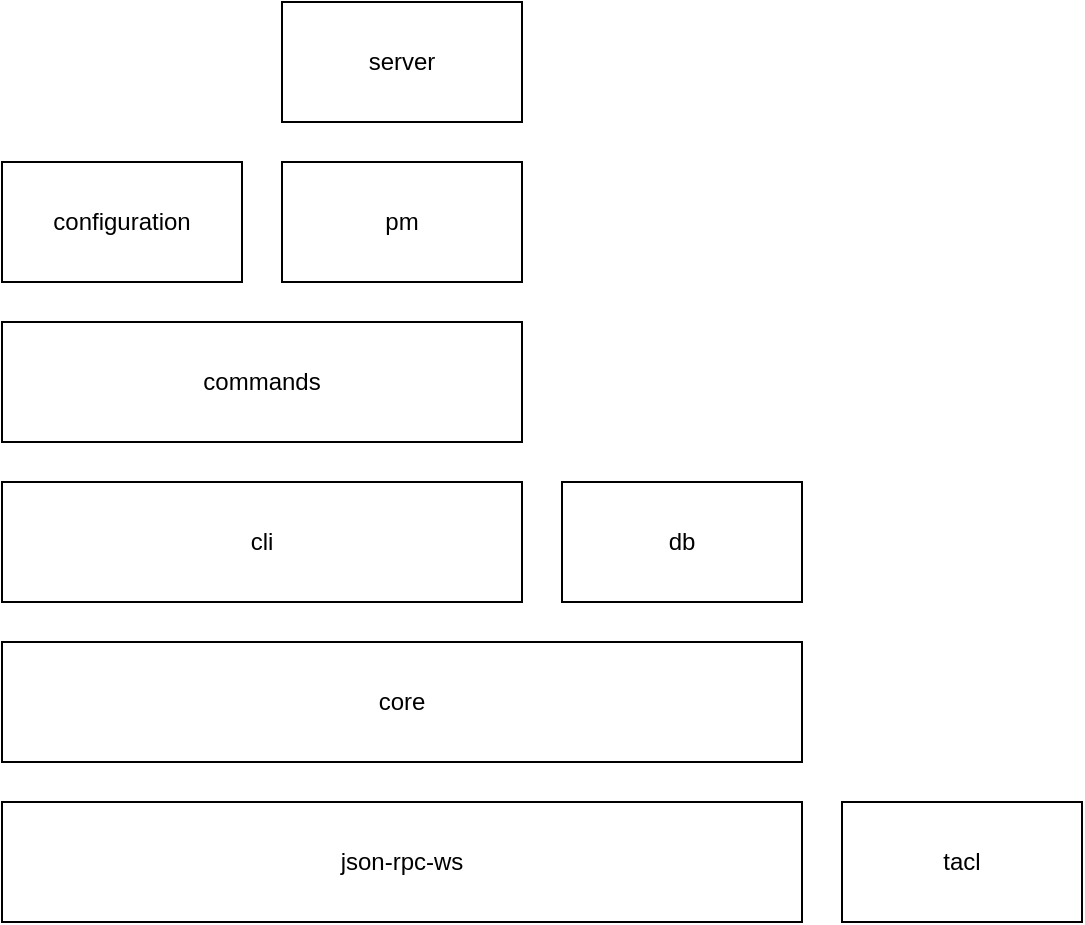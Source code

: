 <mxfile version="14.6.6" type="github">
  <diagram id="B-l9Juz3E8CRRNdyRUjM" name="Page-1">
    <mxGraphModel dx="1342" dy="802" grid="1" gridSize="10" guides="1" tooltips="1" connect="1" arrows="1" fold="1" page="1" pageScale="1" pageWidth="827" pageHeight="1169" math="0" shadow="0">
      <root>
        <mxCell id="0" />
        <mxCell id="1" parent="0" />
        <mxCell id="xnujD52PgQDPHaPjtpfM-1" value="cli" style="rounded=0;whiteSpace=wrap;html=1;" vertex="1" parent="1">
          <mxGeometry x="40" y="500" width="260" height="60" as="geometry" />
        </mxCell>
        <mxCell id="xnujD52PgQDPHaPjtpfM-2" value="core" style="rounded=0;whiteSpace=wrap;html=1;" vertex="1" parent="1">
          <mxGeometry x="40" y="580" width="400" height="60" as="geometry" />
        </mxCell>
        <mxCell id="xnujD52PgQDPHaPjtpfM-3" value="commands" style="rounded=0;whiteSpace=wrap;html=1;" vertex="1" parent="1">
          <mxGeometry x="40" y="420" width="260" height="60" as="geometry" />
        </mxCell>
        <mxCell id="xnujD52PgQDPHaPjtpfM-4" value="configuration" style="rounded=0;whiteSpace=wrap;html=1;" vertex="1" parent="1">
          <mxGeometry x="40" y="340" width="120" height="60" as="geometry" />
        </mxCell>
        <mxCell id="xnujD52PgQDPHaPjtpfM-5" value="json-rpc-ws" style="rounded=0;whiteSpace=wrap;html=1;" vertex="1" parent="1">
          <mxGeometry x="40" y="660" width="400" height="60" as="geometry" />
        </mxCell>
        <mxCell id="xnujD52PgQDPHaPjtpfM-6" value="db" style="rounded=0;whiteSpace=wrap;html=1;" vertex="1" parent="1">
          <mxGeometry x="320" y="500" width="120" height="60" as="geometry" />
        </mxCell>
        <mxCell id="xnujD52PgQDPHaPjtpfM-7" value="pm" style="rounded=0;whiteSpace=wrap;html=1;" vertex="1" parent="1">
          <mxGeometry x="180" y="340" width="120" height="60" as="geometry" />
        </mxCell>
        <mxCell id="xnujD52PgQDPHaPjtpfM-8" value="server" style="rounded=0;whiteSpace=wrap;html=1;" vertex="1" parent="1">
          <mxGeometry x="180" y="260" width="120" height="60" as="geometry" />
        </mxCell>
        <mxCell id="xnujD52PgQDPHaPjtpfM-9" value="tacl" style="rounded=0;whiteSpace=wrap;html=1;" vertex="1" parent="1">
          <mxGeometry x="460" y="660" width="120" height="60" as="geometry" />
        </mxCell>
      </root>
    </mxGraphModel>
  </diagram>
</mxfile>
